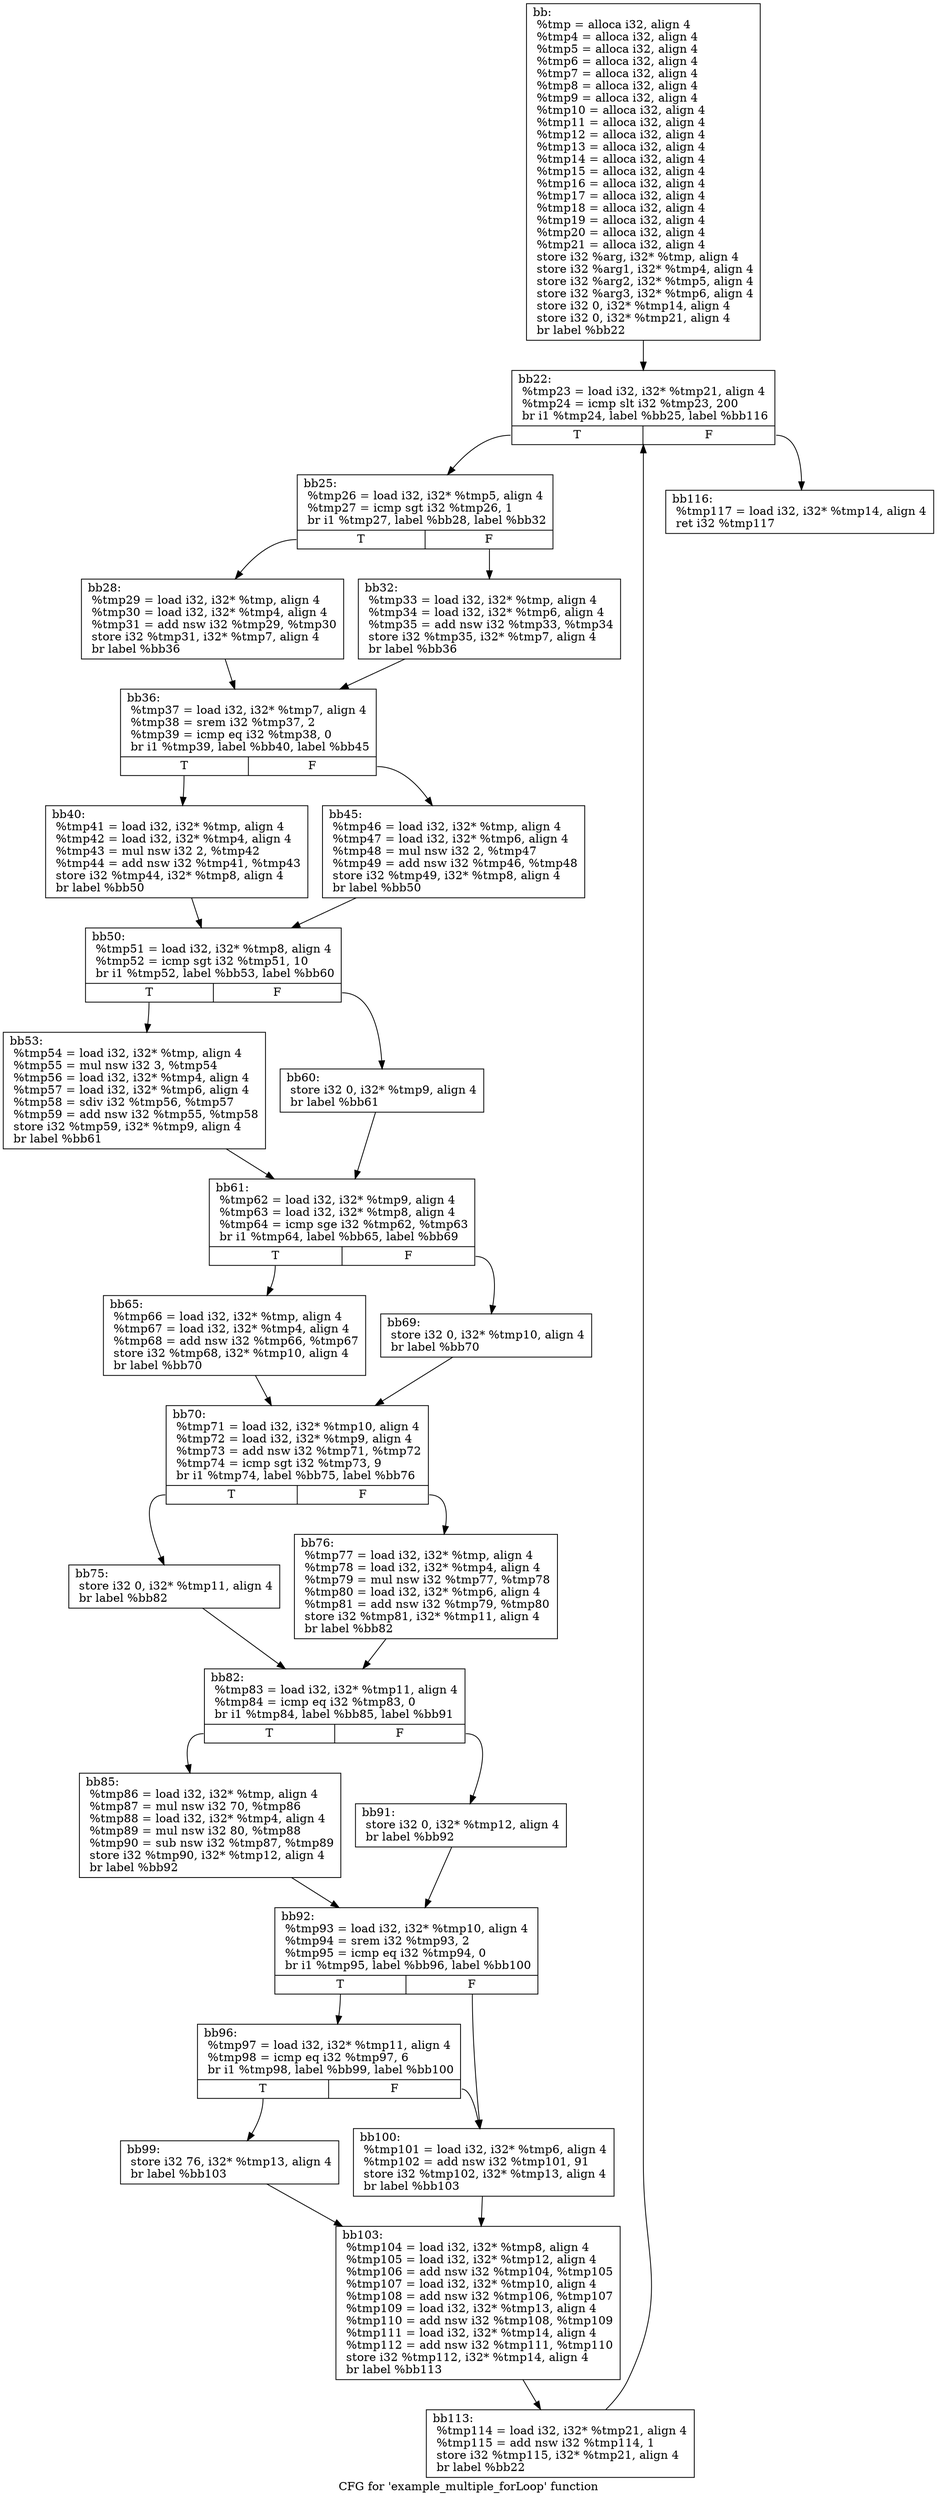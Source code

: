 digraph "CFG for 'example_multiple_forLoop' function" {
	label="CFG for 'example_multiple_forLoop' function";

	Node0x558a91a3d0d0 [shape=record,label="{bb:\l  %tmp = alloca i32, align 4\l  %tmp4 = alloca i32, align 4\l  %tmp5 = alloca i32, align 4\l  %tmp6 = alloca i32, align 4\l  %tmp7 = alloca i32, align 4\l  %tmp8 = alloca i32, align 4\l  %tmp9 = alloca i32, align 4\l  %tmp10 = alloca i32, align 4\l  %tmp11 = alloca i32, align 4\l  %tmp12 = alloca i32, align 4\l  %tmp13 = alloca i32, align 4\l  %tmp14 = alloca i32, align 4\l  %tmp15 = alloca i32, align 4\l  %tmp16 = alloca i32, align 4\l  %tmp17 = alloca i32, align 4\l  %tmp18 = alloca i32, align 4\l  %tmp19 = alloca i32, align 4\l  %tmp20 = alloca i32, align 4\l  %tmp21 = alloca i32, align 4\l  store i32 %arg, i32* %tmp, align 4\l  store i32 %arg1, i32* %tmp4, align 4\l  store i32 %arg2, i32* %tmp5, align 4\l  store i32 %arg3, i32* %tmp6, align 4\l  store i32 0, i32* %tmp14, align 4\l  store i32 0, i32* %tmp21, align 4\l  br label %bb22\l}"];
	Node0x558a91a3d0d0 -> Node0x558a91a3e550;
	Node0x558a91a3e550 [shape=record,label="{bb22:                                             \l  %tmp23 = load i32, i32* %tmp21, align 4\l  %tmp24 = icmp slt i32 %tmp23, 200\l  br i1 %tmp24, label %bb25, label %bb116\l|{<s0>T|<s1>F}}"];
	Node0x558a91a3e550:s0 -> Node0x558a91a3ea80;
	Node0x558a91a3e550:s1 -> Node0x558a91a3eb50;
	Node0x558a91a3ea80 [shape=record,label="{bb25:                                             \l  %tmp26 = load i32, i32* %tmp5, align 4\l  %tmp27 = icmp sgt i32 %tmp26, 1\l  br i1 %tmp27, label %bb28, label %bb32\l|{<s0>T|<s1>F}}"];
	Node0x558a91a3ea80:s0 -> Node0x558a91a3ed60;
	Node0x558a91a3ea80:s1 -> Node0x558a91a3ee30;
	Node0x558a91a3ed60 [shape=record,label="{bb28:                                             \l  %tmp29 = load i32, i32* %tmp, align 4\l  %tmp30 = load i32, i32* %tmp4, align 4\l  %tmp31 = add nsw i32 %tmp29, %tmp30\l  store i32 %tmp31, i32* %tmp7, align 4\l  br label %bb36\l}"];
	Node0x558a91a3ed60 -> Node0x558a91a3f140;
	Node0x558a91a3ee30 [shape=record,label="{bb32:                                             \l  %tmp33 = load i32, i32* %tmp, align 4\l  %tmp34 = load i32, i32* %tmp6, align 4\l  %tmp35 = add nsw i32 %tmp33, %tmp34\l  store i32 %tmp35, i32* %tmp7, align 4\l  br label %bb36\l}"];
	Node0x558a91a3ee30 -> Node0x558a91a3f140;
	Node0x558a91a3f140 [shape=record,label="{bb36:                                             \l  %tmp37 = load i32, i32* %tmp7, align 4\l  %tmp38 = srem i32 %tmp37, 2\l  %tmp39 = icmp eq i32 %tmp38, 0\l  br i1 %tmp39, label %bb40, label %bb45\l|{<s0>T|<s1>F}}"];
	Node0x558a91a3f140:s0 -> Node0x558a91a3f5f0;
	Node0x558a91a3f140:s1 -> Node0x558a91a3f6c0;
	Node0x558a91a3f5f0 [shape=record,label="{bb40:                                             \l  %tmp41 = load i32, i32* %tmp, align 4\l  %tmp42 = load i32, i32* %tmp4, align 4\l  %tmp43 = mul nsw i32 2, %tmp42\l  %tmp44 = add nsw i32 %tmp41, %tmp43\l  store i32 %tmp44, i32* %tmp8, align 4\l  br label %bb50\l}"];
	Node0x558a91a3f5f0 -> Node0x558a91a40890;
	Node0x558a91a3f6c0 [shape=record,label="{bb45:                                             \l  %tmp46 = load i32, i32* %tmp, align 4\l  %tmp47 = load i32, i32* %tmp6, align 4\l  %tmp48 = mul nsw i32 2, %tmp47\l  %tmp49 = add nsw i32 %tmp46, %tmp48\l  store i32 %tmp49, i32* %tmp8, align 4\l  br label %bb50\l}"];
	Node0x558a91a3f6c0 -> Node0x558a91a40890;
	Node0x558a91a40890 [shape=record,label="{bb50:                                             \l  %tmp51 = load i32, i32* %tmp8, align 4\l  %tmp52 = icmp sgt i32 %tmp51, 10\l  br i1 %tmp52, label %bb53, label %bb60\l|{<s0>T|<s1>F}}"];
	Node0x558a91a40890:s0 -> Node0x558a91a40d40;
	Node0x558a91a40890:s1 -> Node0x558a91a40e10;
	Node0x558a91a40d40 [shape=record,label="{bb53:                                             \l  %tmp54 = load i32, i32* %tmp, align 4\l  %tmp55 = mul nsw i32 3, %tmp54\l  %tmp56 = load i32, i32* %tmp4, align 4\l  %tmp57 = load i32, i32* %tmp6, align 4\l  %tmp58 = sdiv i32 %tmp56, %tmp57\l  %tmp59 = add nsw i32 %tmp55, %tmp58\l  store i32 %tmp59, i32* %tmp9, align 4\l  br label %bb61\l}"];
	Node0x558a91a40d40 -> Node0x558a91a412f0;
	Node0x558a91a40e10 [shape=record,label="{bb60:                                             \l  store i32 0, i32* %tmp9, align 4\l  br label %bb61\l}"];
	Node0x558a91a40e10 -> Node0x558a91a412f0;
	Node0x558a91a412f0 [shape=record,label="{bb61:                                             \l  %tmp62 = load i32, i32* %tmp9, align 4\l  %tmp63 = load i32, i32* %tmp8, align 4\l  %tmp64 = icmp sge i32 %tmp62, %tmp63\l  br i1 %tmp64, label %bb65, label %bb69\l|{<s0>T|<s1>F}}"];
	Node0x558a91a412f0:s0 -> Node0x558a91a415d0;
	Node0x558a91a412f0:s1 -> Node0x558a91a416a0;
	Node0x558a91a415d0 [shape=record,label="{bb65:                                             \l  %tmp66 = load i32, i32* %tmp, align 4\l  %tmp67 = load i32, i32* %tmp4, align 4\l  %tmp68 = add nsw i32 %tmp66, %tmp67\l  store i32 %tmp68, i32* %tmp10, align 4\l  br label %bb70\l}"];
	Node0x558a91a415d0 -> Node0x558a91a419b0;
	Node0x558a91a416a0 [shape=record,label="{bb69:                                             \l  store i32 0, i32* %tmp10, align 4\l  br label %bb70\l}"];
	Node0x558a91a416a0 -> Node0x558a91a419b0;
	Node0x558a91a419b0 [shape=record,label="{bb70:                                             \l  %tmp71 = load i32, i32* %tmp10, align 4\l  %tmp72 = load i32, i32* %tmp9, align 4\l  %tmp73 = add nsw i32 %tmp71, %tmp72\l  %tmp74 = icmp sgt i32 %tmp73, 9\l  br i1 %tmp74, label %bb75, label %bb76\l|{<s0>T|<s1>F}}"];
	Node0x558a91a419b0:s0 -> Node0x558a91a41d50;
	Node0x558a91a419b0:s1 -> Node0x558a91a41e20;
	Node0x558a91a41d50 [shape=record,label="{bb75:                                             \l  store i32 0, i32* %tmp11, align 4\l  br label %bb82\l}"];
	Node0x558a91a41d50 -> Node0x558a91a42000;
	Node0x558a91a41e20 [shape=record,label="{bb76:                                             \l  %tmp77 = load i32, i32* %tmp, align 4\l  %tmp78 = load i32, i32* %tmp4, align 4\l  %tmp79 = mul nsw i32 %tmp77, %tmp78\l  %tmp80 = load i32, i32* %tmp6, align 4\l  %tmp81 = add nsw i32 %tmp79, %tmp80\l  store i32 %tmp81, i32* %tmp11, align 4\l  br label %bb82\l}"];
	Node0x558a91a41e20 -> Node0x558a91a42000;
	Node0x558a91a42000 [shape=record,label="{bb82:                                             \l  %tmp83 = load i32, i32* %tmp11, align 4\l  %tmp84 = icmp eq i32 %tmp83, 0\l  br i1 %tmp84, label %bb85, label %bb91\l|{<s0>T|<s1>F}}"];
	Node0x558a91a42000:s0 -> Node0x558a91a424a0;
	Node0x558a91a42000:s1 -> Node0x558a91a42570;
	Node0x558a91a424a0 [shape=record,label="{bb85:                                             \l  %tmp86 = load i32, i32* %tmp, align 4\l  %tmp87 = mul nsw i32 70, %tmp86\l  %tmp88 = load i32, i32* %tmp4, align 4\l  %tmp89 = mul nsw i32 80, %tmp88\l  %tmp90 = sub nsw i32 %tmp87, %tmp89\l  store i32 %tmp90, i32* %tmp12, align 4\l  br label %bb92\l}"];
	Node0x558a91a424a0 -> Node0x558a91a3f940;
	Node0x558a91a42570 [shape=record,label="{bb91:                                             \l  store i32 0, i32* %tmp12, align 4\l  br label %bb92\l}"];
	Node0x558a91a42570 -> Node0x558a91a3f940;
	Node0x558a91a3f940 [shape=record,label="{bb92:                                             \l  %tmp93 = load i32, i32* %tmp10, align 4\l  %tmp94 = srem i32 %tmp93, 2\l  %tmp95 = icmp eq i32 %tmp94, 0\l  br i1 %tmp95, label %bb96, label %bb100\l|{<s0>T|<s1>F}}"];
	Node0x558a91a3f940:s0 -> Node0x558a91a3fc30;
	Node0x558a91a3f940:s1 -> Node0x558a91a3fd00;
	Node0x558a91a3fc30 [shape=record,label="{bb96:                                             \l  %tmp97 = load i32, i32* %tmp11, align 4\l  %tmp98 = icmp eq i32 %tmp97, 6\l  br i1 %tmp98, label %bb99, label %bb100\l|{<s0>T|<s1>F}}"];
	Node0x558a91a3fc30:s0 -> Node0x558a91a3ff40;
	Node0x558a91a3fc30:s1 -> Node0x558a91a3fd00;
	Node0x558a91a3ff40 [shape=record,label="{bb99:                                             \l  store i32 76, i32* %tmp13, align 4\l  br label %bb103\l}"];
	Node0x558a91a3ff40 -> Node0x558a91a40270;
	Node0x558a91a3fd00 [shape=record,label="{bb100:                                            \l  %tmp101 = load i32, i32* %tmp6, align 4\l  %tmp102 = add nsw i32 %tmp101, 91\l  store i32 %tmp102, i32* %tmp13, align 4\l  br label %bb103\l}"];
	Node0x558a91a3fd00 -> Node0x558a91a40270;
	Node0x558a91a40270 [shape=record,label="{bb103:                                            \l  %tmp104 = load i32, i32* %tmp8, align 4\l  %tmp105 = load i32, i32* %tmp12, align 4\l  %tmp106 = add nsw i32 %tmp104, %tmp105\l  %tmp107 = load i32, i32* %tmp10, align 4\l  %tmp108 = add nsw i32 %tmp106, %tmp107\l  %tmp109 = load i32, i32* %tmp13, align 4\l  %tmp110 = add nsw i32 %tmp108, %tmp109\l  %tmp111 = load i32, i32* %tmp14, align 4\l  %tmp112 = add nsw i32 %tmp111, %tmp110\l  store i32 %tmp112, i32* %tmp14, align 4\l  br label %bb113\l}"];
	Node0x558a91a40270 -> Node0x558a91a44790;
	Node0x558a91a44790 [shape=record,label="{bb113:                                            \l  %tmp114 = load i32, i32* %tmp21, align 4\l  %tmp115 = add nsw i32 %tmp114, 1\l  store i32 %tmp115, i32* %tmp21, align 4\l  br label %bb22\l}"];
	Node0x558a91a44790 -> Node0x558a91a3e550;
	Node0x558a91a3eb50 [shape=record,label="{bb116:                                            \l  %tmp117 = load i32, i32* %tmp14, align 4\l  ret i32 %tmp117\l}"];
}
